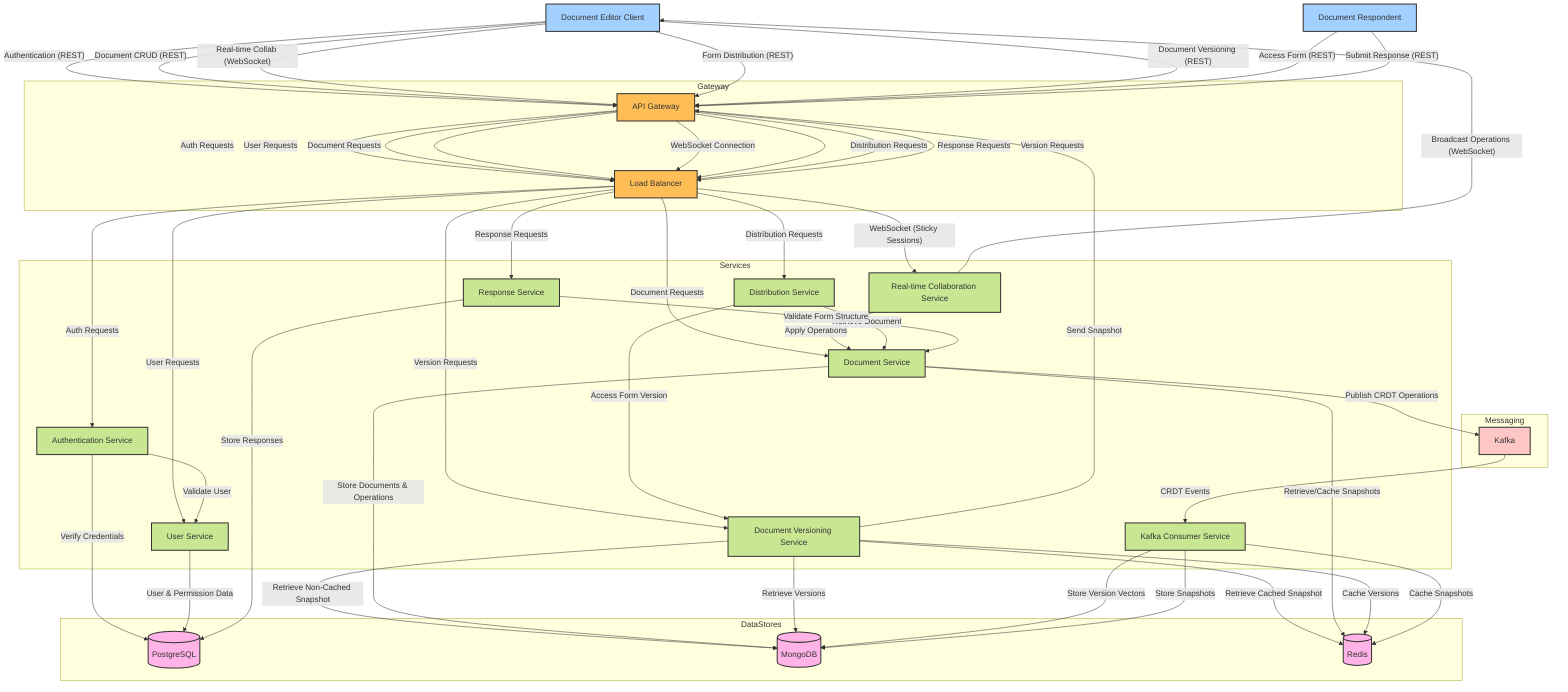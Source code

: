 flowchart TD
    Client[Document Editor Client]
    Respondent[Document Respondent]
    
    subgraph Gateway
        APIGW[API Gateway]
        LB[Load Balancer]
    end
    
    subgraph Services
        AuthService[Authentication Service]
        UserService[User Service]
        DocService[Document Service]
        DocVersionService[Document Versioning Service]
        CollabService[Real-time Collaboration Service]
        DistService[Distribution Service]
        RespService[Response Service]
        KafkaConsumer[Kafka Consumer Service]
    end
    
    subgraph Messaging
        Kafka[Kafka]
    end
    
    subgraph DataStores
        PG[(PostgreSQL)]
        Mongo[(MongoDB)]
        Redis[(Redis)]
    end
    
    %% Client Interactions
    Client -- "Authentication (REST)" --> APIGW
    Client -- "Document CRUD (REST)" --> APIGW
    Client -- "Real-time Collab (WebSocket)" --> APIGW
    Client -- "Form Distribution (REST)" --> APIGW
    Client -- "Document Versioning (REST)" --> APIGW
    
    Respondent -- "Access Form (REST)" --> APIGW
    Respondent -- "Submit Response (REST)" --> APIGW
    
    %% API Gateway Routing
    APIGW -- "Auth Requests" --> LB
    APIGW -- "User Requests" --> LB
    APIGW -- "Document Requests" --> LB
    APIGW -- "WebSocket Connection" --> LB
    APIGW -- "Distribution Requests" --> LB
    APIGW -- "Response Requests" --> LB
    APIGW -- "Version Requests" --> LB
    
    %% Load Balancer to Services
    LB -- "Auth Requests" --> AuthService
    LB -- "User Requests" --> UserService
    LB -- "Document Requests" --> DocService
    LB -- "WebSocket (Sticky Sessions)" --> CollabService
    LB -- "Distribution Requests" --> DistService
    LB -- "Response Requests" --> RespService
    LB -- "Version Requests" --> DocVersionService
    
    %% Service-to-Service Communication
    AuthService -- "Validate User" --> UserService
    CollabService -- "Apply Operations" --> DocService
    DocVersionService -- "Retrieve Cached Snapshot" --> Redis
    DocVersionService -- "Retrieve Non-Cached Snapshot" --> Mongo
    DocVersionService -- "Send Snapshot" --> APIGW
    DistService -- "Retrieve Document" --> DocService
    DistService -- "Access Form Version" --> DocVersionService
    RespService -- "Validate Form Structure" --> DocService
    
    %% Service to Data Store Communication
    AuthService -- "Verify Credentials" --> PG
    UserService -- "User & Permission Data" --> PG
    DocService -- "Store Documents & Operations" --> Mongo
    DocService -- "Retrieve/Cache Snapshots" --> Redis
    DocService -- "Publish CRDT Operations" --> Kafka
    DocVersionService -- "Retrieve Versions" --> Mongo
    DocVersionService -- "Cache Versions" --> Redis
    RespService -- "Store Responses" --> PG
    
    %% Kafka Consumer Flow
    Kafka -- "CRDT Events" --> KafkaConsumer
    KafkaConsumer -- "Store Version Vectors" --> Mongo
    KafkaConsumer -- "Store Snapshots" --> Mongo
    KafkaConsumer -- "Cache Snapshots" --> Redis
    
    %% Collaboration Service to Clients
    CollabService -- "Broadcast Operations (WebSocket)" --> Client
    
    %% Styling
    classDef client fill:#a3d1ff,stroke:#333,stroke-width:2px;
    classDef gateway fill:#ffbe55,stroke:#333,stroke-width:2px;
    classDef service fill:#c9e793,stroke:#333,stroke-width:2px;
    classDef messaging fill:#ffc6c6,stroke:#333,stroke-width:2px;
    classDef datastore fill:#ffb3e6,stroke:#333,stroke-width:2px;
    
    class Client,Respondent client;
    class APIGW,LB gateway;
    class AuthService,UserService,DocService,DocVersionService,CollabService,DistService,RespService,KafkaConsumer service;
    class Kafka messaging;
    class PG,Mongo,Redis datastore;